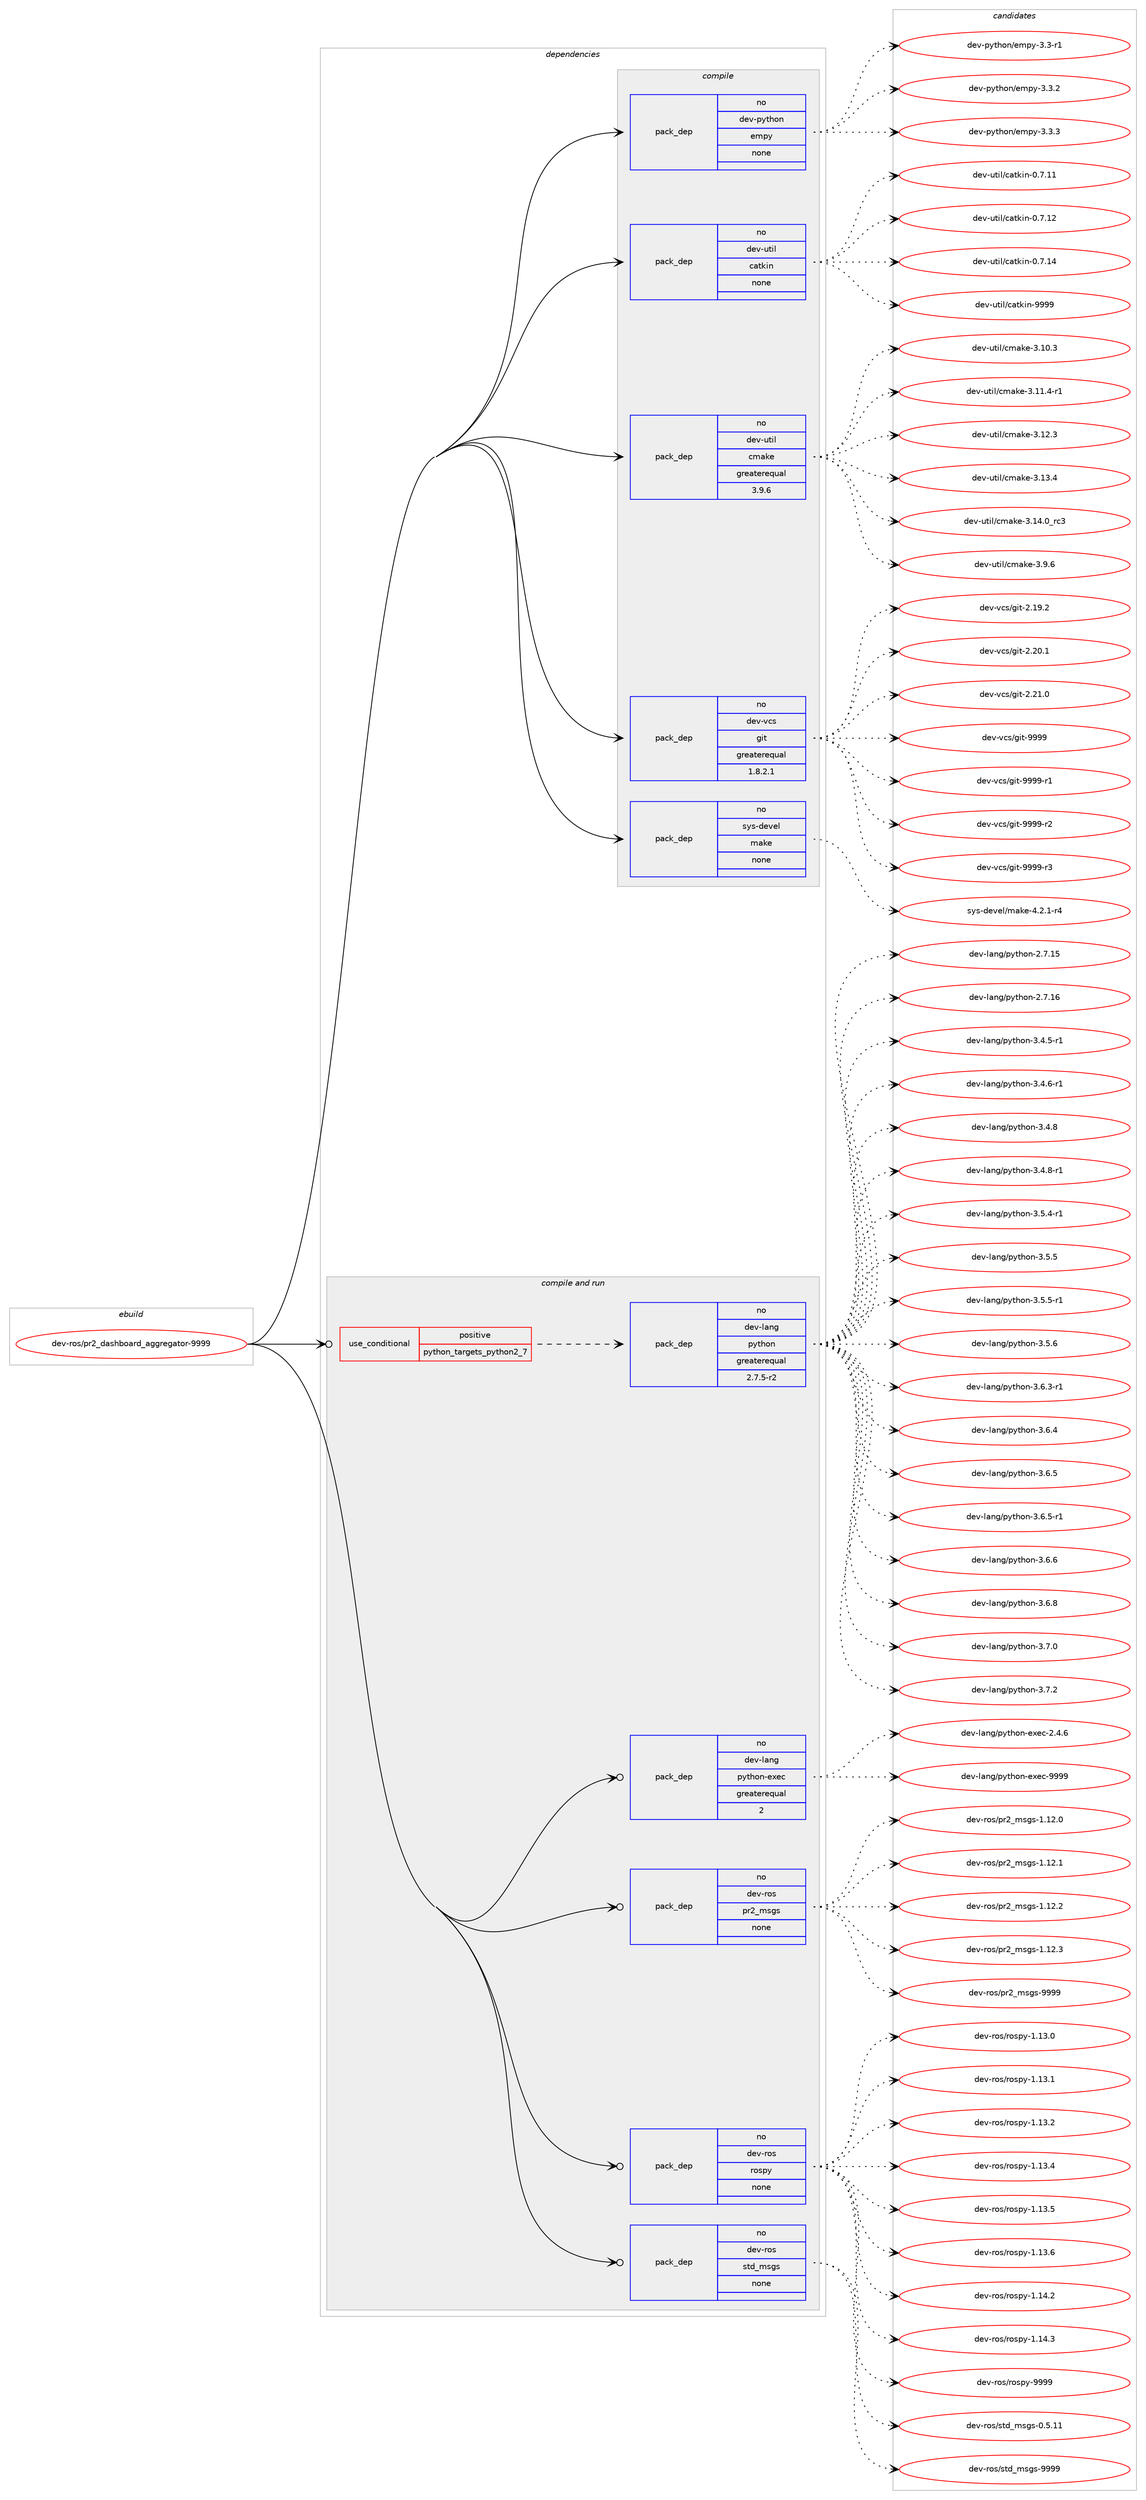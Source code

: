 digraph prolog {

# *************
# Graph options
# *************

newrank=true;
concentrate=true;
compound=true;
graph [rankdir=LR,fontname=Helvetica,fontsize=10,ranksep=1.5];#, ranksep=2.5, nodesep=0.2];
edge  [arrowhead=vee];
node  [fontname=Helvetica,fontsize=10];

# **********
# The ebuild
# **********

subgraph cluster_leftcol {
color=gray;
rank=same;
label=<<i>ebuild</i>>;
id [label="dev-ros/pr2_dashboard_aggregator-9999", color=red, width=4, href="../dev-ros/pr2_dashboard_aggregator-9999.svg"];
}

# ****************
# The dependencies
# ****************

subgraph cluster_midcol {
color=gray;
label=<<i>dependencies</i>>;
subgraph cluster_compile {
fillcolor="#eeeeee";
style=filled;
label=<<i>compile</i>>;
subgraph pack1049163 {
dependency1461928 [label=<<TABLE BORDER="0" CELLBORDER="1" CELLSPACING="0" CELLPADDING="4" WIDTH="220"><TR><TD ROWSPAN="6" CELLPADDING="30">pack_dep</TD></TR><TR><TD WIDTH="110">no</TD></TR><TR><TD>dev-python</TD></TR><TR><TD>empy</TD></TR><TR><TD>none</TD></TR><TR><TD></TD></TR></TABLE>>, shape=none, color=blue];
}
id:e -> dependency1461928:w [weight=20,style="solid",arrowhead="vee"];
subgraph pack1049164 {
dependency1461929 [label=<<TABLE BORDER="0" CELLBORDER="1" CELLSPACING="0" CELLPADDING="4" WIDTH="220"><TR><TD ROWSPAN="6" CELLPADDING="30">pack_dep</TD></TR><TR><TD WIDTH="110">no</TD></TR><TR><TD>dev-util</TD></TR><TR><TD>catkin</TD></TR><TR><TD>none</TD></TR><TR><TD></TD></TR></TABLE>>, shape=none, color=blue];
}
id:e -> dependency1461929:w [weight=20,style="solid",arrowhead="vee"];
subgraph pack1049165 {
dependency1461930 [label=<<TABLE BORDER="0" CELLBORDER="1" CELLSPACING="0" CELLPADDING="4" WIDTH="220"><TR><TD ROWSPAN="6" CELLPADDING="30">pack_dep</TD></TR><TR><TD WIDTH="110">no</TD></TR><TR><TD>dev-util</TD></TR><TR><TD>cmake</TD></TR><TR><TD>greaterequal</TD></TR><TR><TD>3.9.6</TD></TR></TABLE>>, shape=none, color=blue];
}
id:e -> dependency1461930:w [weight=20,style="solid",arrowhead="vee"];
subgraph pack1049166 {
dependency1461931 [label=<<TABLE BORDER="0" CELLBORDER="1" CELLSPACING="0" CELLPADDING="4" WIDTH="220"><TR><TD ROWSPAN="6" CELLPADDING="30">pack_dep</TD></TR><TR><TD WIDTH="110">no</TD></TR><TR><TD>dev-vcs</TD></TR><TR><TD>git</TD></TR><TR><TD>greaterequal</TD></TR><TR><TD>1.8.2.1</TD></TR></TABLE>>, shape=none, color=blue];
}
id:e -> dependency1461931:w [weight=20,style="solid",arrowhead="vee"];
subgraph pack1049167 {
dependency1461932 [label=<<TABLE BORDER="0" CELLBORDER="1" CELLSPACING="0" CELLPADDING="4" WIDTH="220"><TR><TD ROWSPAN="6" CELLPADDING="30">pack_dep</TD></TR><TR><TD WIDTH="110">no</TD></TR><TR><TD>sys-devel</TD></TR><TR><TD>make</TD></TR><TR><TD>none</TD></TR><TR><TD></TD></TR></TABLE>>, shape=none, color=blue];
}
id:e -> dependency1461932:w [weight=20,style="solid",arrowhead="vee"];
}
subgraph cluster_compileandrun {
fillcolor="#eeeeee";
style=filled;
label=<<i>compile and run</i>>;
subgraph cond389375 {
dependency1461933 [label=<<TABLE BORDER="0" CELLBORDER="1" CELLSPACING="0" CELLPADDING="4"><TR><TD ROWSPAN="3" CELLPADDING="10">use_conditional</TD></TR><TR><TD>positive</TD></TR><TR><TD>python_targets_python2_7</TD></TR></TABLE>>, shape=none, color=red];
subgraph pack1049168 {
dependency1461934 [label=<<TABLE BORDER="0" CELLBORDER="1" CELLSPACING="0" CELLPADDING="4" WIDTH="220"><TR><TD ROWSPAN="6" CELLPADDING="30">pack_dep</TD></TR><TR><TD WIDTH="110">no</TD></TR><TR><TD>dev-lang</TD></TR><TR><TD>python</TD></TR><TR><TD>greaterequal</TD></TR><TR><TD>2.7.5-r2</TD></TR></TABLE>>, shape=none, color=blue];
}
dependency1461933:e -> dependency1461934:w [weight=20,style="dashed",arrowhead="vee"];
}
id:e -> dependency1461933:w [weight=20,style="solid",arrowhead="odotvee"];
subgraph pack1049169 {
dependency1461935 [label=<<TABLE BORDER="0" CELLBORDER="1" CELLSPACING="0" CELLPADDING="4" WIDTH="220"><TR><TD ROWSPAN="6" CELLPADDING="30">pack_dep</TD></TR><TR><TD WIDTH="110">no</TD></TR><TR><TD>dev-lang</TD></TR><TR><TD>python-exec</TD></TR><TR><TD>greaterequal</TD></TR><TR><TD>2</TD></TR></TABLE>>, shape=none, color=blue];
}
id:e -> dependency1461935:w [weight=20,style="solid",arrowhead="odotvee"];
subgraph pack1049170 {
dependency1461936 [label=<<TABLE BORDER="0" CELLBORDER="1" CELLSPACING="0" CELLPADDING="4" WIDTH="220"><TR><TD ROWSPAN="6" CELLPADDING="30">pack_dep</TD></TR><TR><TD WIDTH="110">no</TD></TR><TR><TD>dev-ros</TD></TR><TR><TD>pr2_msgs</TD></TR><TR><TD>none</TD></TR><TR><TD></TD></TR></TABLE>>, shape=none, color=blue];
}
id:e -> dependency1461936:w [weight=20,style="solid",arrowhead="odotvee"];
subgraph pack1049171 {
dependency1461937 [label=<<TABLE BORDER="0" CELLBORDER="1" CELLSPACING="0" CELLPADDING="4" WIDTH="220"><TR><TD ROWSPAN="6" CELLPADDING="30">pack_dep</TD></TR><TR><TD WIDTH="110">no</TD></TR><TR><TD>dev-ros</TD></TR><TR><TD>rospy</TD></TR><TR><TD>none</TD></TR><TR><TD></TD></TR></TABLE>>, shape=none, color=blue];
}
id:e -> dependency1461937:w [weight=20,style="solid",arrowhead="odotvee"];
subgraph pack1049172 {
dependency1461938 [label=<<TABLE BORDER="0" CELLBORDER="1" CELLSPACING="0" CELLPADDING="4" WIDTH="220"><TR><TD ROWSPAN="6" CELLPADDING="30">pack_dep</TD></TR><TR><TD WIDTH="110">no</TD></TR><TR><TD>dev-ros</TD></TR><TR><TD>std_msgs</TD></TR><TR><TD>none</TD></TR><TR><TD></TD></TR></TABLE>>, shape=none, color=blue];
}
id:e -> dependency1461938:w [weight=20,style="solid",arrowhead="odotvee"];
}
subgraph cluster_run {
fillcolor="#eeeeee";
style=filled;
label=<<i>run</i>>;
}
}

# **************
# The candidates
# **************

subgraph cluster_choices {
rank=same;
color=gray;
label=<<i>candidates</i>>;

subgraph choice1049163 {
color=black;
nodesep=1;
choice1001011184511212111610411111047101109112121455146514511449 [label="dev-python/empy-3.3-r1", color=red, width=4,href="../dev-python/empy-3.3-r1.svg"];
choice1001011184511212111610411111047101109112121455146514650 [label="dev-python/empy-3.3.2", color=red, width=4,href="../dev-python/empy-3.3.2.svg"];
choice1001011184511212111610411111047101109112121455146514651 [label="dev-python/empy-3.3.3", color=red, width=4,href="../dev-python/empy-3.3.3.svg"];
dependency1461928:e -> choice1001011184511212111610411111047101109112121455146514511449:w [style=dotted,weight="100"];
dependency1461928:e -> choice1001011184511212111610411111047101109112121455146514650:w [style=dotted,weight="100"];
dependency1461928:e -> choice1001011184511212111610411111047101109112121455146514651:w [style=dotted,weight="100"];
}
subgraph choice1049164 {
color=black;
nodesep=1;
choice1001011184511711610510847999711610710511045484655464949 [label="dev-util/catkin-0.7.11", color=red, width=4,href="../dev-util/catkin-0.7.11.svg"];
choice1001011184511711610510847999711610710511045484655464950 [label="dev-util/catkin-0.7.12", color=red, width=4,href="../dev-util/catkin-0.7.12.svg"];
choice1001011184511711610510847999711610710511045484655464952 [label="dev-util/catkin-0.7.14", color=red, width=4,href="../dev-util/catkin-0.7.14.svg"];
choice100101118451171161051084799971161071051104557575757 [label="dev-util/catkin-9999", color=red, width=4,href="../dev-util/catkin-9999.svg"];
dependency1461929:e -> choice1001011184511711610510847999711610710511045484655464949:w [style=dotted,weight="100"];
dependency1461929:e -> choice1001011184511711610510847999711610710511045484655464950:w [style=dotted,weight="100"];
dependency1461929:e -> choice1001011184511711610510847999711610710511045484655464952:w [style=dotted,weight="100"];
dependency1461929:e -> choice100101118451171161051084799971161071051104557575757:w [style=dotted,weight="100"];
}
subgraph choice1049165 {
color=black;
nodesep=1;
choice1001011184511711610510847991099710710145514649484651 [label="dev-util/cmake-3.10.3", color=red, width=4,href="../dev-util/cmake-3.10.3.svg"];
choice10010111845117116105108479910997107101455146494946524511449 [label="dev-util/cmake-3.11.4-r1", color=red, width=4,href="../dev-util/cmake-3.11.4-r1.svg"];
choice1001011184511711610510847991099710710145514649504651 [label="dev-util/cmake-3.12.3", color=red, width=4,href="../dev-util/cmake-3.12.3.svg"];
choice1001011184511711610510847991099710710145514649514652 [label="dev-util/cmake-3.13.4", color=red, width=4,href="../dev-util/cmake-3.13.4.svg"];
choice1001011184511711610510847991099710710145514649524648951149951 [label="dev-util/cmake-3.14.0_rc3", color=red, width=4,href="../dev-util/cmake-3.14.0_rc3.svg"];
choice10010111845117116105108479910997107101455146574654 [label="dev-util/cmake-3.9.6", color=red, width=4,href="../dev-util/cmake-3.9.6.svg"];
dependency1461930:e -> choice1001011184511711610510847991099710710145514649484651:w [style=dotted,weight="100"];
dependency1461930:e -> choice10010111845117116105108479910997107101455146494946524511449:w [style=dotted,weight="100"];
dependency1461930:e -> choice1001011184511711610510847991099710710145514649504651:w [style=dotted,weight="100"];
dependency1461930:e -> choice1001011184511711610510847991099710710145514649514652:w [style=dotted,weight="100"];
dependency1461930:e -> choice1001011184511711610510847991099710710145514649524648951149951:w [style=dotted,weight="100"];
dependency1461930:e -> choice10010111845117116105108479910997107101455146574654:w [style=dotted,weight="100"];
}
subgraph choice1049166 {
color=black;
nodesep=1;
choice10010111845118991154710310511645504649574650 [label="dev-vcs/git-2.19.2", color=red, width=4,href="../dev-vcs/git-2.19.2.svg"];
choice10010111845118991154710310511645504650484649 [label="dev-vcs/git-2.20.1", color=red, width=4,href="../dev-vcs/git-2.20.1.svg"];
choice10010111845118991154710310511645504650494648 [label="dev-vcs/git-2.21.0", color=red, width=4,href="../dev-vcs/git-2.21.0.svg"];
choice1001011184511899115471031051164557575757 [label="dev-vcs/git-9999", color=red, width=4,href="../dev-vcs/git-9999.svg"];
choice10010111845118991154710310511645575757574511449 [label="dev-vcs/git-9999-r1", color=red, width=4,href="../dev-vcs/git-9999-r1.svg"];
choice10010111845118991154710310511645575757574511450 [label="dev-vcs/git-9999-r2", color=red, width=4,href="../dev-vcs/git-9999-r2.svg"];
choice10010111845118991154710310511645575757574511451 [label="dev-vcs/git-9999-r3", color=red, width=4,href="../dev-vcs/git-9999-r3.svg"];
dependency1461931:e -> choice10010111845118991154710310511645504649574650:w [style=dotted,weight="100"];
dependency1461931:e -> choice10010111845118991154710310511645504650484649:w [style=dotted,weight="100"];
dependency1461931:e -> choice10010111845118991154710310511645504650494648:w [style=dotted,weight="100"];
dependency1461931:e -> choice1001011184511899115471031051164557575757:w [style=dotted,weight="100"];
dependency1461931:e -> choice10010111845118991154710310511645575757574511449:w [style=dotted,weight="100"];
dependency1461931:e -> choice10010111845118991154710310511645575757574511450:w [style=dotted,weight="100"];
dependency1461931:e -> choice10010111845118991154710310511645575757574511451:w [style=dotted,weight="100"];
}
subgraph choice1049167 {
color=black;
nodesep=1;
choice1151211154510010111810110847109971071014552465046494511452 [label="sys-devel/make-4.2.1-r4", color=red, width=4,href="../sys-devel/make-4.2.1-r4.svg"];
dependency1461932:e -> choice1151211154510010111810110847109971071014552465046494511452:w [style=dotted,weight="100"];
}
subgraph choice1049168 {
color=black;
nodesep=1;
choice10010111845108971101034711212111610411111045504655464953 [label="dev-lang/python-2.7.15", color=red, width=4,href="../dev-lang/python-2.7.15.svg"];
choice10010111845108971101034711212111610411111045504655464954 [label="dev-lang/python-2.7.16", color=red, width=4,href="../dev-lang/python-2.7.16.svg"];
choice1001011184510897110103471121211161041111104551465246534511449 [label="dev-lang/python-3.4.5-r1", color=red, width=4,href="../dev-lang/python-3.4.5-r1.svg"];
choice1001011184510897110103471121211161041111104551465246544511449 [label="dev-lang/python-3.4.6-r1", color=red, width=4,href="../dev-lang/python-3.4.6-r1.svg"];
choice100101118451089711010347112121116104111110455146524656 [label="dev-lang/python-3.4.8", color=red, width=4,href="../dev-lang/python-3.4.8.svg"];
choice1001011184510897110103471121211161041111104551465246564511449 [label="dev-lang/python-3.4.8-r1", color=red, width=4,href="../dev-lang/python-3.4.8-r1.svg"];
choice1001011184510897110103471121211161041111104551465346524511449 [label="dev-lang/python-3.5.4-r1", color=red, width=4,href="../dev-lang/python-3.5.4-r1.svg"];
choice100101118451089711010347112121116104111110455146534653 [label="dev-lang/python-3.5.5", color=red, width=4,href="../dev-lang/python-3.5.5.svg"];
choice1001011184510897110103471121211161041111104551465346534511449 [label="dev-lang/python-3.5.5-r1", color=red, width=4,href="../dev-lang/python-3.5.5-r1.svg"];
choice100101118451089711010347112121116104111110455146534654 [label="dev-lang/python-3.5.6", color=red, width=4,href="../dev-lang/python-3.5.6.svg"];
choice1001011184510897110103471121211161041111104551465446514511449 [label="dev-lang/python-3.6.3-r1", color=red, width=4,href="../dev-lang/python-3.6.3-r1.svg"];
choice100101118451089711010347112121116104111110455146544652 [label="dev-lang/python-3.6.4", color=red, width=4,href="../dev-lang/python-3.6.4.svg"];
choice100101118451089711010347112121116104111110455146544653 [label="dev-lang/python-3.6.5", color=red, width=4,href="../dev-lang/python-3.6.5.svg"];
choice1001011184510897110103471121211161041111104551465446534511449 [label="dev-lang/python-3.6.5-r1", color=red, width=4,href="../dev-lang/python-3.6.5-r1.svg"];
choice100101118451089711010347112121116104111110455146544654 [label="dev-lang/python-3.6.6", color=red, width=4,href="../dev-lang/python-3.6.6.svg"];
choice100101118451089711010347112121116104111110455146544656 [label="dev-lang/python-3.6.8", color=red, width=4,href="../dev-lang/python-3.6.8.svg"];
choice100101118451089711010347112121116104111110455146554648 [label="dev-lang/python-3.7.0", color=red, width=4,href="../dev-lang/python-3.7.0.svg"];
choice100101118451089711010347112121116104111110455146554650 [label="dev-lang/python-3.7.2", color=red, width=4,href="../dev-lang/python-3.7.2.svg"];
dependency1461934:e -> choice10010111845108971101034711212111610411111045504655464953:w [style=dotted,weight="100"];
dependency1461934:e -> choice10010111845108971101034711212111610411111045504655464954:w [style=dotted,weight="100"];
dependency1461934:e -> choice1001011184510897110103471121211161041111104551465246534511449:w [style=dotted,weight="100"];
dependency1461934:e -> choice1001011184510897110103471121211161041111104551465246544511449:w [style=dotted,weight="100"];
dependency1461934:e -> choice100101118451089711010347112121116104111110455146524656:w [style=dotted,weight="100"];
dependency1461934:e -> choice1001011184510897110103471121211161041111104551465246564511449:w [style=dotted,weight="100"];
dependency1461934:e -> choice1001011184510897110103471121211161041111104551465346524511449:w [style=dotted,weight="100"];
dependency1461934:e -> choice100101118451089711010347112121116104111110455146534653:w [style=dotted,weight="100"];
dependency1461934:e -> choice1001011184510897110103471121211161041111104551465346534511449:w [style=dotted,weight="100"];
dependency1461934:e -> choice100101118451089711010347112121116104111110455146534654:w [style=dotted,weight="100"];
dependency1461934:e -> choice1001011184510897110103471121211161041111104551465446514511449:w [style=dotted,weight="100"];
dependency1461934:e -> choice100101118451089711010347112121116104111110455146544652:w [style=dotted,weight="100"];
dependency1461934:e -> choice100101118451089711010347112121116104111110455146544653:w [style=dotted,weight="100"];
dependency1461934:e -> choice1001011184510897110103471121211161041111104551465446534511449:w [style=dotted,weight="100"];
dependency1461934:e -> choice100101118451089711010347112121116104111110455146544654:w [style=dotted,weight="100"];
dependency1461934:e -> choice100101118451089711010347112121116104111110455146544656:w [style=dotted,weight="100"];
dependency1461934:e -> choice100101118451089711010347112121116104111110455146554648:w [style=dotted,weight="100"];
dependency1461934:e -> choice100101118451089711010347112121116104111110455146554650:w [style=dotted,weight="100"];
}
subgraph choice1049169 {
color=black;
nodesep=1;
choice1001011184510897110103471121211161041111104510112010199455046524654 [label="dev-lang/python-exec-2.4.6", color=red, width=4,href="../dev-lang/python-exec-2.4.6.svg"];
choice10010111845108971101034711212111610411111045101120101994557575757 [label="dev-lang/python-exec-9999", color=red, width=4,href="../dev-lang/python-exec-9999.svg"];
dependency1461935:e -> choice1001011184510897110103471121211161041111104510112010199455046524654:w [style=dotted,weight="100"];
dependency1461935:e -> choice10010111845108971101034711212111610411111045101120101994557575757:w [style=dotted,weight="100"];
}
subgraph choice1049170 {
color=black;
nodesep=1;
choice1001011184511411111547112114509510911510311545494649504648 [label="dev-ros/pr2_msgs-1.12.0", color=red, width=4,href="../dev-ros/pr2_msgs-1.12.0.svg"];
choice1001011184511411111547112114509510911510311545494649504649 [label="dev-ros/pr2_msgs-1.12.1", color=red, width=4,href="../dev-ros/pr2_msgs-1.12.1.svg"];
choice1001011184511411111547112114509510911510311545494649504650 [label="dev-ros/pr2_msgs-1.12.2", color=red, width=4,href="../dev-ros/pr2_msgs-1.12.2.svg"];
choice1001011184511411111547112114509510911510311545494649504651 [label="dev-ros/pr2_msgs-1.12.3", color=red, width=4,href="../dev-ros/pr2_msgs-1.12.3.svg"];
choice100101118451141111154711211450951091151031154557575757 [label="dev-ros/pr2_msgs-9999", color=red, width=4,href="../dev-ros/pr2_msgs-9999.svg"];
dependency1461936:e -> choice1001011184511411111547112114509510911510311545494649504648:w [style=dotted,weight="100"];
dependency1461936:e -> choice1001011184511411111547112114509510911510311545494649504649:w [style=dotted,weight="100"];
dependency1461936:e -> choice1001011184511411111547112114509510911510311545494649504650:w [style=dotted,weight="100"];
dependency1461936:e -> choice1001011184511411111547112114509510911510311545494649504651:w [style=dotted,weight="100"];
dependency1461936:e -> choice100101118451141111154711211450951091151031154557575757:w [style=dotted,weight="100"];
}
subgraph choice1049171 {
color=black;
nodesep=1;
choice100101118451141111154711411111511212145494649514648 [label="dev-ros/rospy-1.13.0", color=red, width=4,href="../dev-ros/rospy-1.13.0.svg"];
choice100101118451141111154711411111511212145494649514649 [label="dev-ros/rospy-1.13.1", color=red, width=4,href="../dev-ros/rospy-1.13.1.svg"];
choice100101118451141111154711411111511212145494649514650 [label="dev-ros/rospy-1.13.2", color=red, width=4,href="../dev-ros/rospy-1.13.2.svg"];
choice100101118451141111154711411111511212145494649514652 [label="dev-ros/rospy-1.13.4", color=red, width=4,href="../dev-ros/rospy-1.13.4.svg"];
choice100101118451141111154711411111511212145494649514653 [label="dev-ros/rospy-1.13.5", color=red, width=4,href="../dev-ros/rospy-1.13.5.svg"];
choice100101118451141111154711411111511212145494649514654 [label="dev-ros/rospy-1.13.6", color=red, width=4,href="../dev-ros/rospy-1.13.6.svg"];
choice100101118451141111154711411111511212145494649524650 [label="dev-ros/rospy-1.14.2", color=red, width=4,href="../dev-ros/rospy-1.14.2.svg"];
choice100101118451141111154711411111511212145494649524651 [label="dev-ros/rospy-1.14.3", color=red, width=4,href="../dev-ros/rospy-1.14.3.svg"];
choice10010111845114111115471141111151121214557575757 [label="dev-ros/rospy-9999", color=red, width=4,href="../dev-ros/rospy-9999.svg"];
dependency1461937:e -> choice100101118451141111154711411111511212145494649514648:w [style=dotted,weight="100"];
dependency1461937:e -> choice100101118451141111154711411111511212145494649514649:w [style=dotted,weight="100"];
dependency1461937:e -> choice100101118451141111154711411111511212145494649514650:w [style=dotted,weight="100"];
dependency1461937:e -> choice100101118451141111154711411111511212145494649514652:w [style=dotted,weight="100"];
dependency1461937:e -> choice100101118451141111154711411111511212145494649514653:w [style=dotted,weight="100"];
dependency1461937:e -> choice100101118451141111154711411111511212145494649514654:w [style=dotted,weight="100"];
dependency1461937:e -> choice100101118451141111154711411111511212145494649524650:w [style=dotted,weight="100"];
dependency1461937:e -> choice100101118451141111154711411111511212145494649524651:w [style=dotted,weight="100"];
dependency1461937:e -> choice10010111845114111115471141111151121214557575757:w [style=dotted,weight="100"];
}
subgraph choice1049172 {
color=black;
nodesep=1;
choice10010111845114111115471151161009510911510311545484653464949 [label="dev-ros/std_msgs-0.5.11", color=red, width=4,href="../dev-ros/std_msgs-0.5.11.svg"];
choice1001011184511411111547115116100951091151031154557575757 [label="dev-ros/std_msgs-9999", color=red, width=4,href="../dev-ros/std_msgs-9999.svg"];
dependency1461938:e -> choice10010111845114111115471151161009510911510311545484653464949:w [style=dotted,weight="100"];
dependency1461938:e -> choice1001011184511411111547115116100951091151031154557575757:w [style=dotted,weight="100"];
}
}

}
